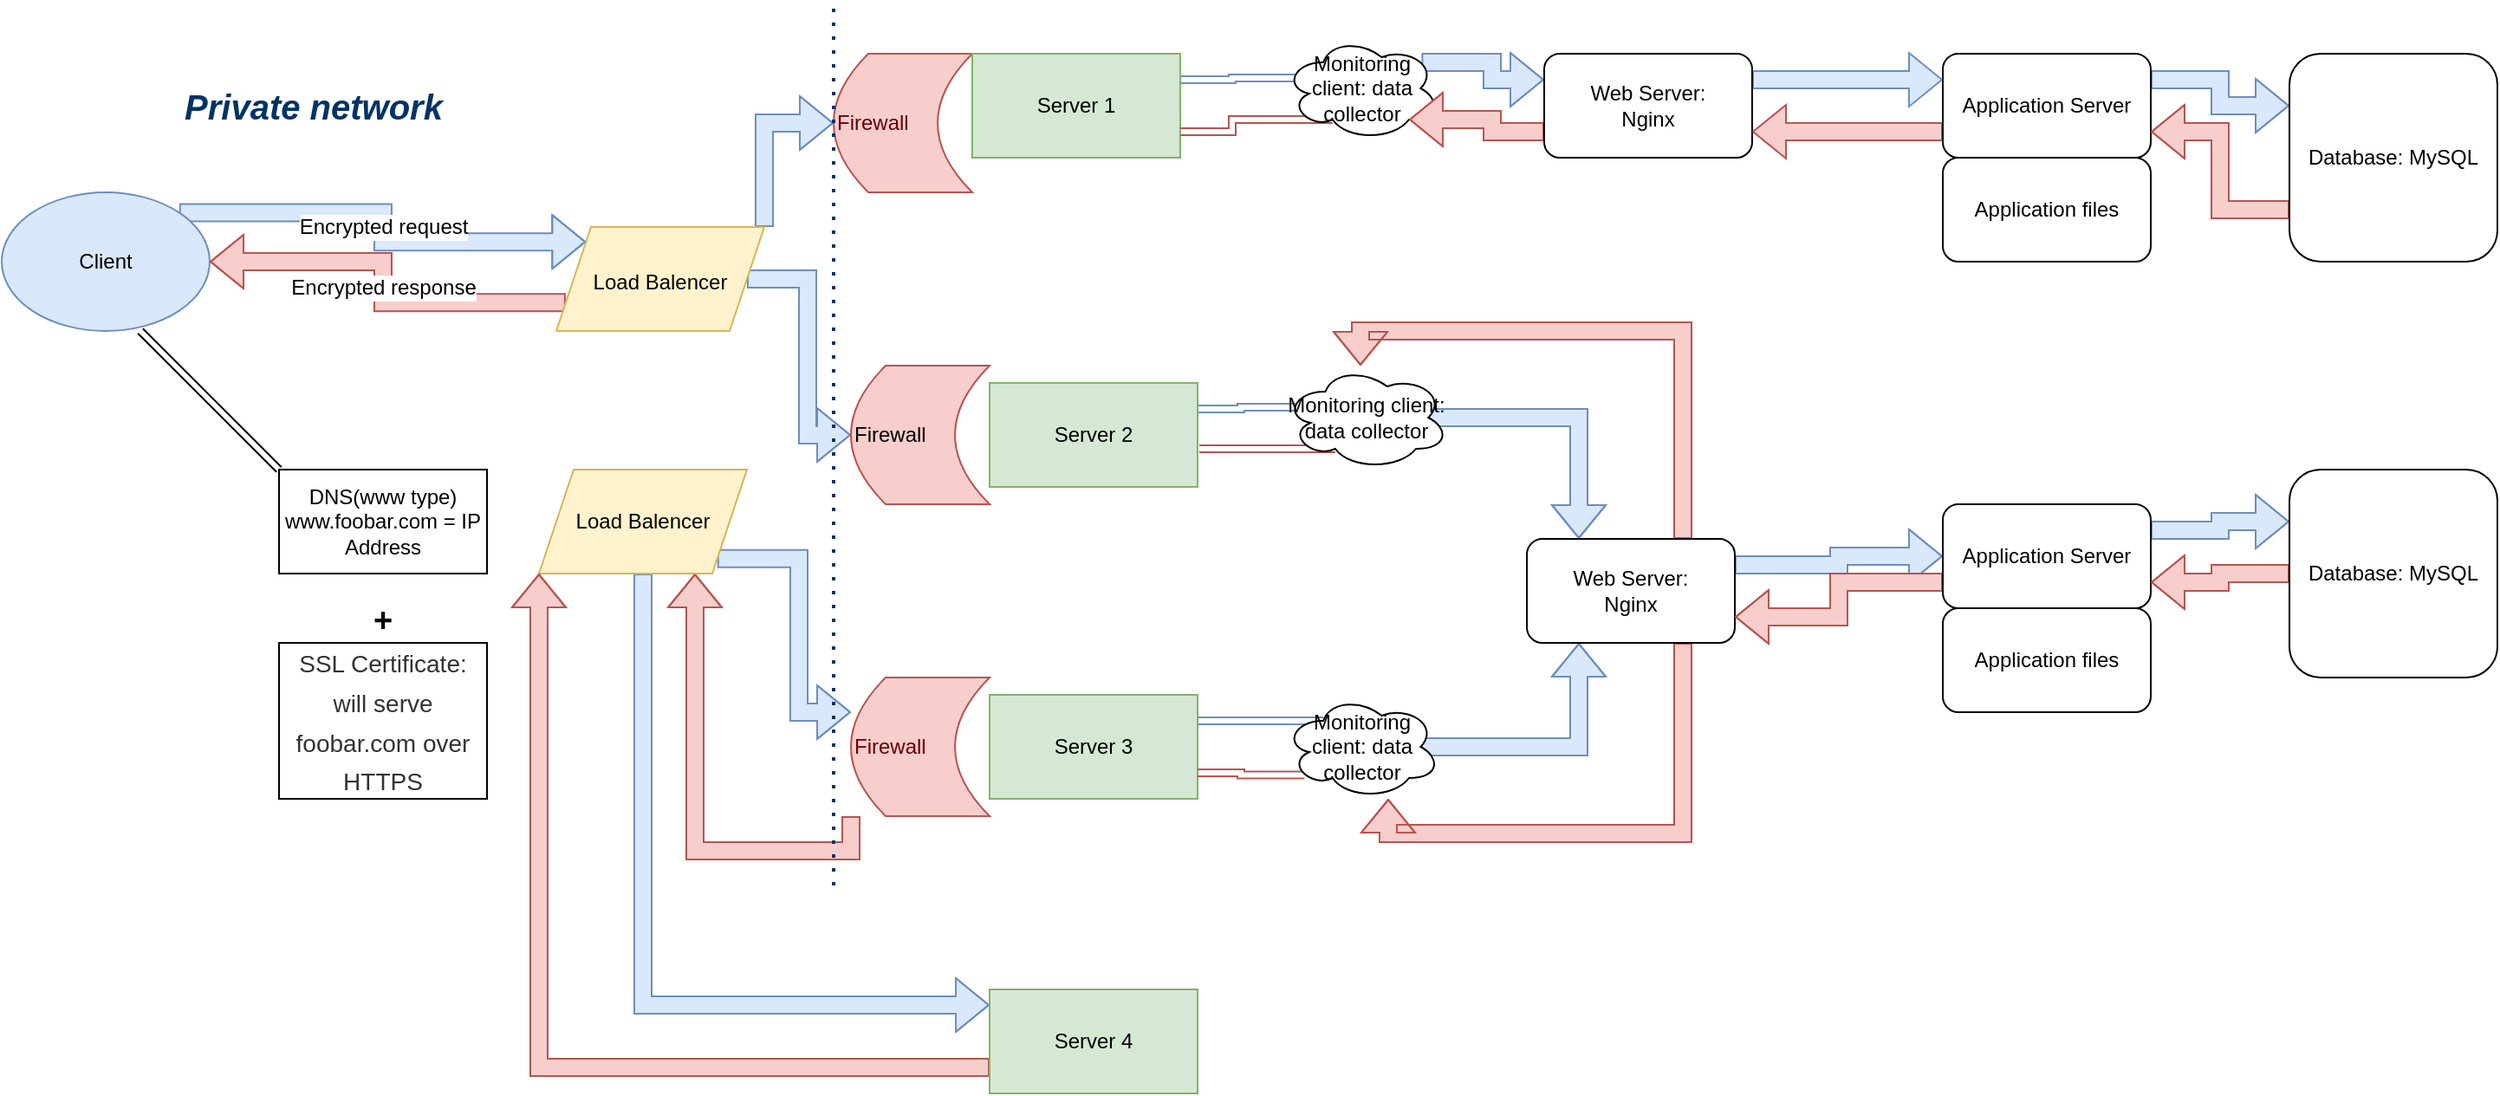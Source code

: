 <mxfile version="16.6.5" type="device"><diagram id="WEbwZocYu3gfV8eFU_UK" name="Page-1"><mxGraphModel dx="868" dy="431" grid="1" gridSize="10" guides="1" tooltips="1" connect="1" arrows="1" fold="1" page="1" pageScale="1" pageWidth="1169" pageHeight="827" math="0" shadow="0"><root><mxCell id="0"/><mxCell id="1" parent="0"/><mxCell id="fzaLMos4WfAlQaO8tkiL-7" value="Encrypted request" style="edgeStyle=orthogonalEdgeStyle;rounded=0;orthogonalLoop=1;jettySize=auto;html=1;exitX=1;exitY=0;exitDx=0;exitDy=0;entryX=0;entryY=0;entryDx=0;entryDy=0;fontFamily=Helvetica;fontSize=12;fillColor=#dae8fc;strokeColor=#6c8ebf;shape=flexArrow;" parent="1" source="fzaLMos4WfAlQaO8tkiL-1" target="fzaLMos4WfAlQaO8tkiL-6" edge="1"><mxGeometry relative="1" as="geometry"/></mxCell><mxCell id="fzaLMos4WfAlQaO8tkiL-1" value="Client" style="ellipse;whiteSpace=wrap;html=1;fillColor=#dae8fc;strokeColor=#6c8ebf;" parent="1" vertex="1"><mxGeometry x="40" y="120" width="120" height="80" as="geometry"/></mxCell><mxCell id="fzaLMos4WfAlQaO8tkiL-2" value="&lt;span&gt;DNS(www type)&lt;/span&gt;&lt;br&gt;&lt;span&gt;www.foobar.com = IP Address&lt;/span&gt;" style="rounded=0;whiteSpace=wrap;html=1;" parent="1" vertex="1"><mxGeometry x="200" y="280" width="120" height="60" as="geometry"/></mxCell><mxCell id="fzaLMos4WfAlQaO8tkiL-3" value="" style="shape=link;html=1;rounded=0;entryX=0;entryY=0;entryDx=0;entryDy=0;" parent="1" target="fzaLMos4WfAlQaO8tkiL-2" edge="1"><mxGeometry width="100" relative="1" as="geometry"><mxPoint x="120" y="200" as="sourcePoint"/><mxPoint x="220" y="200" as="targetPoint"/></mxGeometry></mxCell><mxCell id="fzaLMos4WfAlQaO8tkiL-4" value="+" style="text;strokeColor=none;fillColor=none;align=center;verticalAlign=middle;spacingLeft=4;spacingRight=4;overflow=hidden;points=[[0,0.5],[1,0.5]];portConstraint=eastwest;rotatable=0;fontStyle=1;fontSize=19;" parent="1" vertex="1"><mxGeometry x="220" y="350" width="80" height="30" as="geometry"/></mxCell><mxCell id="fzaLMos4WfAlQaO8tkiL-5" value="&lt;font color=&quot;#333333&quot;&gt;&lt;span style=&quot;font-size: 14px ; background-color: rgb(255 , 255 , 255)&quot;&gt;SSL Certificate: will serve foobar.com over HTTPS&lt;/span&gt;&lt;/font&gt;" style="rounded=0;whiteSpace=wrap;html=1;fontSize=19;" parent="1" vertex="1"><mxGeometry x="200" y="380" width="120" height="90" as="geometry"/></mxCell><mxCell id="fzaLMos4WfAlQaO8tkiL-8" value="Encrypted response" style="edgeStyle=orthogonalEdgeStyle;rounded=0;orthogonalLoop=1;jettySize=auto;html=1;exitX=0;exitY=0.75;exitDx=0;exitDy=0;fontFamily=Helvetica;fontSize=12;fillColor=#f8cecc;strokeColor=#b85450;shape=flexArrow;" parent="1" source="fzaLMos4WfAlQaO8tkiL-6" target="fzaLMos4WfAlQaO8tkiL-1" edge="1"><mxGeometry relative="1" as="geometry"/></mxCell><mxCell id="fzaLMos4WfAlQaO8tkiL-15" style="edgeStyle=orthogonalEdgeStyle;shape=flexArrow;rounded=0;orthogonalLoop=1;jettySize=auto;html=1;exitX=1;exitY=0;exitDx=0;exitDy=0;entryX=0;entryY=0.5;entryDx=0;entryDy=0;fontFamily=Helvetica;fontSize=12;fontColor=#660000;fillColor=#dae8fc;strokeColor=#6c8ebf;" parent="1" source="fzaLMos4WfAlQaO8tkiL-6" target="fzaLMos4WfAlQaO8tkiL-9" edge="1"><mxGeometry relative="1" as="geometry"/></mxCell><mxCell id="fzaLMos4WfAlQaO8tkiL-16" style="edgeStyle=orthogonalEdgeStyle;shape=flexArrow;rounded=0;orthogonalLoop=1;jettySize=auto;html=1;exitX=1;exitY=0.5;exitDx=0;exitDy=0;entryX=0;entryY=0.5;entryDx=0;entryDy=0;fontFamily=Helvetica;fontSize=12;fontColor=#660000;fillColor=#dae8fc;strokeColor=#6c8ebf;" parent="1" source="fzaLMos4WfAlQaO8tkiL-6" target="fzaLMos4WfAlQaO8tkiL-10" edge="1"><mxGeometry relative="1" as="geometry"/></mxCell><mxCell id="fzaLMos4WfAlQaO8tkiL-17" style="edgeStyle=orthogonalEdgeStyle;shape=flexArrow;rounded=0;orthogonalLoop=1;jettySize=auto;html=1;exitX=1;exitY=1;exitDx=0;exitDy=0;entryX=0;entryY=0.25;entryDx=0;entryDy=0;fontFamily=Helvetica;fontSize=12;fontColor=#660000;fillColor=#dae8fc;strokeColor=#6c8ebf;" parent="1" source="4NzEh-hca7_WMkWoEPGn-1" target="fzaLMos4WfAlQaO8tkiL-11" edge="1"><mxGeometry relative="1" as="geometry"/></mxCell><mxCell id="fzaLMos4WfAlQaO8tkiL-6" value="&lt;font style=&quot;font-size: 12px&quot;&gt;Load Balencer&lt;/font&gt;" style="shape=parallelogram;perimeter=parallelogramPerimeter;whiteSpace=wrap;html=1;fixedSize=1;fontFamily=Helvetica;fontSize=19;fillColor=#fff2cc;strokeColor=#d6b656;" parent="1" vertex="1"><mxGeometry x="360" y="140" width="120" height="60" as="geometry"/></mxCell><mxCell id="fzaLMos4WfAlQaO8tkiL-9" value="&lt;font color=&quot;#660000&quot;&gt;Firewall&lt;/font&gt;" style="shape=dataStorage;whiteSpace=wrap;html=1;fixedSize=1;fontFamily=Helvetica;fontSize=12;fillColor=#f8cecc;strokeColor=#b85450;align=left;" parent="1" vertex="1"><mxGeometry x="520" y="40" width="80" height="80" as="geometry"/></mxCell><mxCell id="fzaLMos4WfAlQaO8tkiL-10" value="Firewall" style="shape=dataStorage;whiteSpace=wrap;html=1;fixedSize=1;fontFamily=Helvetica;fontSize=12;fillColor=#f8cecc;strokeColor=#b85450;align=left;" parent="1" vertex="1"><mxGeometry x="530" y="220" width="80" height="80" as="geometry"/></mxCell><mxCell id="4NzEh-hca7_WMkWoEPGn-5" style="edgeStyle=orthogonalEdgeStyle;shape=flexArrow;rounded=0;orthogonalLoop=1;jettySize=auto;html=1;exitX=0;exitY=1;exitDx=0;exitDy=0;entryX=0.75;entryY=1;entryDx=0;entryDy=0;fillColor=#f8cecc;strokeColor=#b85450;" parent="1" source="fzaLMos4WfAlQaO8tkiL-11" target="4NzEh-hca7_WMkWoEPGn-1" edge="1"><mxGeometry relative="1" as="geometry"/></mxCell><mxCell id="fzaLMos4WfAlQaO8tkiL-11" value="Firewall" style="shape=dataStorage;whiteSpace=wrap;html=1;fixedSize=1;fontFamily=Helvetica;fontSize=12;fillColor=#f8cecc;strokeColor=#b85450;align=left;fontColor=#660000;" parent="1" vertex="1"><mxGeometry x="530" y="400" width="80" height="80" as="geometry"/></mxCell><mxCell id="fzaLMos4WfAlQaO8tkiL-24" style="edgeStyle=orthogonalEdgeStyle;shape=link;rounded=0;orthogonalLoop=1;jettySize=auto;html=1;exitX=1;exitY=0.25;exitDx=0;exitDy=0;entryX=0.07;entryY=0.4;entryDx=0;entryDy=0;entryPerimeter=0;fontFamily=Helvetica;fontSize=12;fontColor=#000000;strokeWidth=1;fillColor=#dae8fc;strokeColor=#6c8ebf;" parent="1" source="fzaLMos4WfAlQaO8tkiL-18" target="fzaLMos4WfAlQaO8tkiL-21" edge="1"><mxGeometry relative="1" as="geometry"/></mxCell><mxCell id="fzaLMos4WfAlQaO8tkiL-18" value="&lt;font color=&quot;#000000&quot;&gt;Server 1&lt;/font&gt;" style="rounded=0;whiteSpace=wrap;html=1;fontFamily=Helvetica;fontSize=12;fillColor=#d5e8d4;strokeColor=#82b366;" parent="1" vertex="1"><mxGeometry x="600" y="40" width="120" height="60" as="geometry"/></mxCell><mxCell id="fzaLMos4WfAlQaO8tkiL-25" style="edgeStyle=orthogonalEdgeStyle;shape=link;rounded=0;orthogonalLoop=1;jettySize=auto;html=1;exitX=1;exitY=0.25;exitDx=0;exitDy=0;entryX=0.07;entryY=0.4;entryDx=0;entryDy=0;entryPerimeter=0;fontFamily=Helvetica;fontSize=12;fontColor=#000000;strokeWidth=1;fillColor=#dae8fc;strokeColor=#6c8ebf;" parent="1" source="fzaLMos4WfAlQaO8tkiL-19" target="fzaLMos4WfAlQaO8tkiL-22" edge="1"><mxGeometry relative="1" as="geometry"/></mxCell><mxCell id="fzaLMos4WfAlQaO8tkiL-19" value="Server 2" style="rounded=0;whiteSpace=wrap;html=1;fontFamily=Helvetica;fontSize=12;fillColor=#d5e8d4;strokeColor=#82b366;" parent="1" vertex="1"><mxGeometry x="610" y="230" width="120" height="60" as="geometry"/></mxCell><mxCell id="fzaLMos4WfAlQaO8tkiL-26" style="edgeStyle=orthogonalEdgeStyle;shape=link;rounded=0;orthogonalLoop=1;jettySize=auto;html=1;exitX=1;exitY=0.25;exitDx=0;exitDy=0;entryX=0.25;entryY=0.25;entryDx=0;entryDy=0;entryPerimeter=0;fontFamily=Helvetica;fontSize=12;fontColor=#000000;strokeWidth=1;fillColor=#dae8fc;strokeColor=#6c8ebf;" parent="1" source="fzaLMos4WfAlQaO8tkiL-20" target="fzaLMos4WfAlQaO8tkiL-23" edge="1"><mxGeometry relative="1" as="geometry"/></mxCell><mxCell id="fzaLMos4WfAlQaO8tkiL-20" value="Server 3" style="rounded=0;whiteSpace=wrap;html=1;fontFamily=Helvetica;fontSize=12;fillColor=#d5e8d4;strokeColor=#82b366;" parent="1" vertex="1"><mxGeometry x="610" y="410" width="120" height="60" as="geometry"/></mxCell><mxCell id="fzaLMos4WfAlQaO8tkiL-29" style="edgeStyle=orthogonalEdgeStyle;shape=link;rounded=0;orthogonalLoop=1;jettySize=auto;html=1;exitX=0.31;exitY=0.8;exitDx=0;exitDy=0;exitPerimeter=0;entryX=1;entryY=0.75;entryDx=0;entryDy=0;fontFamily=Helvetica;fontSize=12;fontColor=#000000;strokeWidth=1;fillColor=#f8cecc;strokeColor=#b85450;" parent="1" source="fzaLMos4WfAlQaO8tkiL-21" target="fzaLMos4WfAlQaO8tkiL-18" edge="1"><mxGeometry relative="1" as="geometry"/></mxCell><mxCell id="fzaLMos4WfAlQaO8tkiL-46" style="edgeStyle=orthogonalEdgeStyle;shape=flexArrow;rounded=0;orthogonalLoop=1;jettySize=auto;html=1;exitX=0.88;exitY=0.25;exitDx=0;exitDy=0;exitPerimeter=0;entryX=0;entryY=0.25;entryDx=0;entryDy=0;fontFamily=Helvetica;fontSize=12;fontColor=#000000;strokeWidth=1;fillColor=#dae8fc;strokeColor=#6c8ebf;" parent="1" source="fzaLMos4WfAlQaO8tkiL-21" target="fzaLMos4WfAlQaO8tkiL-30" edge="1"><mxGeometry relative="1" as="geometry"/></mxCell><mxCell id="fzaLMos4WfAlQaO8tkiL-21" value="Monitoring client: data collector" style="ellipse;shape=cloud;whiteSpace=wrap;html=1;fontFamily=Helvetica;fontSize=12;fontColor=#000000;" parent="1" vertex="1"><mxGeometry x="780" y="30" width="90" height="60" as="geometry"/></mxCell><mxCell id="fzaLMos4WfAlQaO8tkiL-28" style="edgeStyle=orthogonalEdgeStyle;shape=link;rounded=0;orthogonalLoop=1;jettySize=auto;html=1;exitX=0.31;exitY=0.8;exitDx=0;exitDy=0;exitPerimeter=0;entryX=1.008;entryY=0.633;entryDx=0;entryDy=0;entryPerimeter=0;fontFamily=Helvetica;fontSize=12;fontColor=#000000;strokeWidth=1;fillColor=#f8cecc;strokeColor=#b85450;" parent="1" source="fzaLMos4WfAlQaO8tkiL-22" target="fzaLMos4WfAlQaO8tkiL-19" edge="1"><mxGeometry relative="1" as="geometry"/></mxCell><mxCell id="fzaLMos4WfAlQaO8tkiL-41" style="edgeStyle=orthogonalEdgeStyle;shape=flexArrow;rounded=0;orthogonalLoop=1;jettySize=auto;html=1;exitX=0.875;exitY=0.5;exitDx=0;exitDy=0;exitPerimeter=0;entryX=0.25;entryY=0;entryDx=0;entryDy=0;fontFamily=Helvetica;fontSize=12;fontColor=#000000;strokeWidth=1;fillColor=#dae8fc;strokeColor=#6c8ebf;" parent="1" source="fzaLMos4WfAlQaO8tkiL-22" target="fzaLMos4WfAlQaO8tkiL-33" edge="1"><mxGeometry relative="1" as="geometry"><Array as="points"><mxPoint x="950" y="250"/></Array></mxGeometry></mxCell><mxCell id="fzaLMos4WfAlQaO8tkiL-22" value="Monitoring client: data collector" style="ellipse;shape=cloud;whiteSpace=wrap;html=1;fontFamily=Helvetica;fontSize=12;fontColor=#000000;" parent="1" vertex="1"><mxGeometry x="780" y="220" width="95" height="60" as="geometry"/></mxCell><mxCell id="fzaLMos4WfAlQaO8tkiL-27" style="edgeStyle=orthogonalEdgeStyle;shape=link;rounded=0;orthogonalLoop=1;jettySize=auto;html=1;exitX=0.13;exitY=0.77;exitDx=0;exitDy=0;exitPerimeter=0;entryX=1;entryY=0.75;entryDx=0;entryDy=0;fontFamily=Helvetica;fontSize=12;fontColor=#000000;strokeWidth=1;fillColor=#f8cecc;strokeColor=#b85450;" parent="1" source="fzaLMos4WfAlQaO8tkiL-23" target="fzaLMos4WfAlQaO8tkiL-20" edge="1"><mxGeometry relative="1" as="geometry"/></mxCell><mxCell id="fzaLMos4WfAlQaO8tkiL-42" style="edgeStyle=orthogonalEdgeStyle;shape=flexArrow;rounded=0;orthogonalLoop=1;jettySize=auto;html=1;exitX=0.875;exitY=0.5;exitDx=0;exitDy=0;exitPerimeter=0;entryX=0.25;entryY=1;entryDx=0;entryDy=0;fontFamily=Helvetica;fontSize=12;fontColor=#000000;strokeWidth=1;fillColor=#dae8fc;strokeColor=#6c8ebf;" parent="1" source="fzaLMos4WfAlQaO8tkiL-23" target="fzaLMos4WfAlQaO8tkiL-33" edge="1"><mxGeometry relative="1" as="geometry"/></mxCell><mxCell id="fzaLMos4WfAlQaO8tkiL-23" value="Monitoring client: data collector" style="ellipse;shape=cloud;whiteSpace=wrap;html=1;fontFamily=Helvetica;fontSize=12;fontColor=#000000;" parent="1" vertex="1"><mxGeometry x="780" y="410" width="90" height="60" as="geometry"/></mxCell><mxCell id="fzaLMos4WfAlQaO8tkiL-47" style="edgeStyle=orthogonalEdgeStyle;shape=flexArrow;rounded=0;orthogonalLoop=1;jettySize=auto;html=1;exitX=1;exitY=0.25;exitDx=0;exitDy=0;entryX=0;entryY=0.25;entryDx=0;entryDy=0;fontFamily=Helvetica;fontSize=12;fontColor=#000000;strokeWidth=1;fillColor=#dae8fc;strokeColor=#6c8ebf;" parent="1" source="fzaLMos4WfAlQaO8tkiL-30" target="fzaLMos4WfAlQaO8tkiL-31" edge="1"><mxGeometry relative="1" as="geometry"/></mxCell><mxCell id="fzaLMos4WfAlQaO8tkiL-51" style="edgeStyle=orthogonalEdgeStyle;shape=flexArrow;rounded=0;orthogonalLoop=1;jettySize=auto;html=1;exitX=0;exitY=0.75;exitDx=0;exitDy=0;entryX=0.8;entryY=0.8;entryDx=0;entryDy=0;entryPerimeter=0;fontFamily=Helvetica;fontSize=12;fontColor=#000000;strokeWidth=1;fillColor=#f8cecc;strokeColor=#b85450;" parent="1" source="fzaLMos4WfAlQaO8tkiL-30" target="fzaLMos4WfAlQaO8tkiL-21" edge="1"><mxGeometry relative="1" as="geometry"/></mxCell><mxCell id="fzaLMos4WfAlQaO8tkiL-30" value="Web Server:&lt;br&gt;Nginx" style="rounded=1;whiteSpace=wrap;html=1;fontFamily=Helvetica;fontSize=12;fontColor=#000000;" parent="1" vertex="1"><mxGeometry x="930" y="40" width="120" height="60" as="geometry"/></mxCell><mxCell id="fzaLMos4WfAlQaO8tkiL-48" style="edgeStyle=orthogonalEdgeStyle;shape=flexArrow;rounded=0;orthogonalLoop=1;jettySize=auto;html=1;exitX=1;exitY=0.25;exitDx=0;exitDy=0;entryX=0;entryY=0.25;entryDx=0;entryDy=0;fontFamily=Helvetica;fontSize=12;fontColor=#000000;strokeWidth=1;fillColor=#dae8fc;strokeColor=#6c8ebf;" parent="1" source="fzaLMos4WfAlQaO8tkiL-31" target="fzaLMos4WfAlQaO8tkiL-39" edge="1"><mxGeometry relative="1" as="geometry"/></mxCell><mxCell id="fzaLMos4WfAlQaO8tkiL-50" style="edgeStyle=orthogonalEdgeStyle;shape=flexArrow;rounded=0;orthogonalLoop=1;jettySize=auto;html=1;exitX=0;exitY=0.75;exitDx=0;exitDy=0;entryX=1;entryY=0.75;entryDx=0;entryDy=0;fontFamily=Helvetica;fontSize=12;fontColor=#000000;strokeWidth=1;fillColor=#f8cecc;strokeColor=#b85450;" parent="1" source="fzaLMos4WfAlQaO8tkiL-31" target="fzaLMos4WfAlQaO8tkiL-30" edge="1"><mxGeometry relative="1" as="geometry"/></mxCell><mxCell id="fzaLMos4WfAlQaO8tkiL-31" value="Application Server" style="rounded=1;whiteSpace=wrap;html=1;fontFamily=Helvetica;fontSize=12;fontColor=#000000;" parent="1" vertex="1"><mxGeometry x="1160" y="40" width="120" height="60" as="geometry"/></mxCell><mxCell id="fzaLMos4WfAlQaO8tkiL-32" value="Application files" style="rounded=1;whiteSpace=wrap;html=1;fontFamily=Helvetica;fontSize=12;fontColor=#000000;" parent="1" vertex="1"><mxGeometry x="1160" y="100" width="120" height="60" as="geometry"/></mxCell><mxCell id="fzaLMos4WfAlQaO8tkiL-44" style="edgeStyle=orthogonalEdgeStyle;shape=flexArrow;rounded=0;orthogonalLoop=1;jettySize=auto;html=1;exitX=1;exitY=0.25;exitDx=0;exitDy=0;entryX=0;entryY=0.5;entryDx=0;entryDy=0;fontFamily=Helvetica;fontSize=12;fontColor=#000000;strokeWidth=1;fillColor=#dae8fc;strokeColor=#6c8ebf;" parent="1" source="fzaLMos4WfAlQaO8tkiL-33" target="fzaLMos4WfAlQaO8tkiL-35" edge="1"><mxGeometry relative="1" as="geometry"/></mxCell><mxCell id="fzaLMos4WfAlQaO8tkiL-56" style="edgeStyle=orthogonalEdgeStyle;shape=flexArrow;rounded=0;orthogonalLoop=1;jettySize=auto;html=1;exitX=0.75;exitY=1;exitDx=0;exitDy=0;entryX=0.667;entryY=1;entryDx=0;entryDy=0;entryPerimeter=0;fontFamily=Helvetica;fontSize=12;fontColor=#000000;strokeWidth=1;fillColor=#f8cecc;strokeColor=#b85450;" parent="1" source="fzaLMos4WfAlQaO8tkiL-33" target="fzaLMos4WfAlQaO8tkiL-23" edge="1"><mxGeometry relative="1" as="geometry"/></mxCell><mxCell id="fzaLMos4WfAlQaO8tkiL-57" style="edgeStyle=orthogonalEdgeStyle;shape=flexArrow;rounded=0;orthogonalLoop=1;jettySize=auto;html=1;exitX=0.75;exitY=0;exitDx=0;exitDy=0;entryX=0.463;entryY=0;entryDx=0;entryDy=0;entryPerimeter=0;fontFamily=Helvetica;fontSize=12;fontColor=#000000;strokeWidth=1;fillColor=#f8cecc;strokeColor=#b85450;" parent="1" source="fzaLMos4WfAlQaO8tkiL-33" target="fzaLMos4WfAlQaO8tkiL-22" edge="1"><mxGeometry relative="1" as="geometry"/></mxCell><mxCell id="fzaLMos4WfAlQaO8tkiL-33" value="Web Server:&lt;br&gt;Nginx" style="rounded=1;whiteSpace=wrap;html=1;fontFamily=Helvetica;fontSize=12;fontColor=#000000;" parent="1" vertex="1"><mxGeometry x="920" y="320" width="120" height="60" as="geometry"/></mxCell><mxCell id="fzaLMos4WfAlQaO8tkiL-45" style="edgeStyle=orthogonalEdgeStyle;shape=flexArrow;rounded=0;orthogonalLoop=1;jettySize=auto;html=1;exitX=1;exitY=0.25;exitDx=0;exitDy=0;entryX=0;entryY=0.25;entryDx=0;entryDy=0;fontFamily=Helvetica;fontSize=12;fontColor=#000000;strokeWidth=1;fillColor=#dae8fc;strokeColor=#6c8ebf;" parent="1" source="fzaLMos4WfAlQaO8tkiL-35" target="fzaLMos4WfAlQaO8tkiL-40" edge="1"><mxGeometry relative="1" as="geometry"/></mxCell><mxCell id="fzaLMos4WfAlQaO8tkiL-54" style="edgeStyle=orthogonalEdgeStyle;shape=flexArrow;rounded=0;orthogonalLoop=1;jettySize=auto;html=1;exitX=0;exitY=0.75;exitDx=0;exitDy=0;entryX=1;entryY=0.75;entryDx=0;entryDy=0;fontFamily=Helvetica;fontSize=12;fontColor=#000000;strokeWidth=1;fillColor=#f8cecc;strokeColor=#b85450;" parent="1" source="fzaLMos4WfAlQaO8tkiL-35" target="fzaLMos4WfAlQaO8tkiL-33" edge="1"><mxGeometry relative="1" as="geometry"/></mxCell><mxCell id="fzaLMos4WfAlQaO8tkiL-35" value="Application Server" style="rounded=1;whiteSpace=wrap;html=1;fontFamily=Helvetica;fontSize=12;fontColor=#000000;" parent="1" vertex="1"><mxGeometry x="1160" y="300" width="120" height="60" as="geometry"/></mxCell><mxCell id="fzaLMos4WfAlQaO8tkiL-37" value="Application files" style="rounded=1;whiteSpace=wrap;html=1;fontFamily=Helvetica;fontSize=12;fontColor=#000000;" parent="1" vertex="1"><mxGeometry x="1160" y="360" width="120" height="60" as="geometry"/></mxCell><mxCell id="fzaLMos4WfAlQaO8tkiL-49" style="edgeStyle=orthogonalEdgeStyle;shape=flexArrow;rounded=0;orthogonalLoop=1;jettySize=auto;html=1;exitX=0;exitY=0.75;exitDx=0;exitDy=0;entryX=1;entryY=0.75;entryDx=0;entryDy=0;fontFamily=Helvetica;fontSize=12;fontColor=#000000;strokeWidth=1;fillColor=#f8cecc;strokeColor=#b85450;" parent="1" source="fzaLMos4WfAlQaO8tkiL-39" target="fzaLMos4WfAlQaO8tkiL-31" edge="1"><mxGeometry relative="1" as="geometry"/></mxCell><mxCell id="fzaLMos4WfAlQaO8tkiL-39" value="Database: MySQL" style="rounded=1;whiteSpace=wrap;html=1;fontFamily=Helvetica;fontSize=12;fontColor=#000000;" parent="1" vertex="1"><mxGeometry x="1360" y="40" width="120" height="120" as="geometry"/></mxCell><mxCell id="fzaLMos4WfAlQaO8tkiL-55" style="edgeStyle=orthogonalEdgeStyle;shape=flexArrow;rounded=0;orthogonalLoop=1;jettySize=auto;html=1;exitX=0;exitY=0.5;exitDx=0;exitDy=0;entryX=1;entryY=0.75;entryDx=0;entryDy=0;fontFamily=Helvetica;fontSize=12;fontColor=#000000;strokeWidth=1;fillColor=#f8cecc;strokeColor=#b85450;" parent="1" source="fzaLMos4WfAlQaO8tkiL-40" target="fzaLMos4WfAlQaO8tkiL-35" edge="1"><mxGeometry relative="1" as="geometry"/></mxCell><mxCell id="fzaLMos4WfAlQaO8tkiL-40" value="Database: MySQL" style="rounded=1;whiteSpace=wrap;html=1;fontFamily=Helvetica;fontSize=12;fontColor=#000000;" parent="1" vertex="1"><mxGeometry x="1360" y="280" width="120" height="120" as="geometry"/></mxCell><mxCell id="fzaLMos4WfAlQaO8tkiL-61" value="" style="endArrow=none;dashed=1;html=1;dashPattern=1 3;strokeWidth=2;rounded=0;fontFamily=Helvetica;fontSize=12;fontColor=#000000;strokeColor=#003366;" parent="1" edge="1"><mxGeometry width="50" height="50" relative="1" as="geometry"><mxPoint x="520" y="520" as="sourcePoint"/><mxPoint x="520" y="10" as="targetPoint"/></mxGeometry></mxCell><mxCell id="fzaLMos4WfAlQaO8tkiL-64" value="&lt;i&gt;&lt;font color=&quot;#003366&quot; size=&quot;1&quot;&gt;&lt;b style=&quot;font-size: 20px&quot;&gt;Private network&lt;/b&gt;&lt;/font&gt;&lt;/i&gt;" style="text;html=1;strokeColor=none;fillColor=none;align=center;verticalAlign=middle;whiteSpace=wrap;rounded=0;fontFamily=Helvetica;fontSize=12;fontColor=#000000;" parent="1" vertex="1"><mxGeometry x="120" y="55" width="200" height="30" as="geometry"/></mxCell><mxCell id="4NzEh-hca7_WMkWoEPGn-3" style="edgeStyle=orthogonalEdgeStyle;rounded=0;orthogonalLoop=1;jettySize=auto;html=1;exitX=0.5;exitY=1;exitDx=0;exitDy=0;entryX=0;entryY=0.15;entryDx=0;entryDy=0;entryPerimeter=0;shape=flexArrow;fillColor=#dae8fc;strokeColor=#6c8ebf;" parent="1" source="4NzEh-hca7_WMkWoEPGn-1" target="4NzEh-hca7_WMkWoEPGn-2" edge="1"><mxGeometry relative="1" as="geometry"/></mxCell><mxCell id="4NzEh-hca7_WMkWoEPGn-1" value="Load Balencer" style="shape=parallelogram;perimeter=parallelogramPerimeter;whiteSpace=wrap;html=1;fixedSize=1;fillColor=#fff2cc;strokeColor=#d6b656;" parent="1" vertex="1"><mxGeometry x="350" y="280" width="120" height="60" as="geometry"/></mxCell><mxCell id="4NzEh-hca7_WMkWoEPGn-4" style="edgeStyle=orthogonalEdgeStyle;shape=flexArrow;rounded=0;orthogonalLoop=1;jettySize=auto;html=1;exitX=0;exitY=0.75;exitDx=0;exitDy=0;entryX=0;entryY=1;entryDx=0;entryDy=0;fillColor=#f8cecc;strokeColor=#b85450;" parent="1" source="4NzEh-hca7_WMkWoEPGn-2" target="4NzEh-hca7_WMkWoEPGn-1" edge="1"><mxGeometry relative="1" as="geometry"/></mxCell><mxCell id="4NzEh-hca7_WMkWoEPGn-2" value="Server 4" style="rounded=0;whiteSpace=wrap;html=1;fillColor=#d5e8d4;strokeColor=#82b366;" parent="1" vertex="1"><mxGeometry x="610" y="580" width="120" height="60" as="geometry"/></mxCell></root></mxGraphModel></diagram></mxfile>
